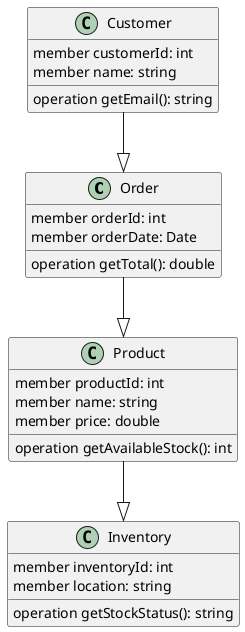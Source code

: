 
@startuml majd_inventory_management

!define ENTITY class
!define FIELD member
!define METHOD operation

ENTITY Order {
  FIELD orderId: int
  FIELD orderDate: Date
  METHOD getTotal(): double
}

ENTITY Product {
  FIELD productId: int
  FIELD name: string
  FIELD price: double
  METHOD getAvailableStock(): int
}

ENTITY Customer {
  FIELD customerId: int
  FIELD name: string
  METHOD getEmail(): string
}

ENTITY Inventory {
  FIELD inventoryId: int
  FIELD location: string
  METHOD getStockStatus(): string
}

Order --|> Product
Product --|> Inventory
Customer --|> Order

@enduml
